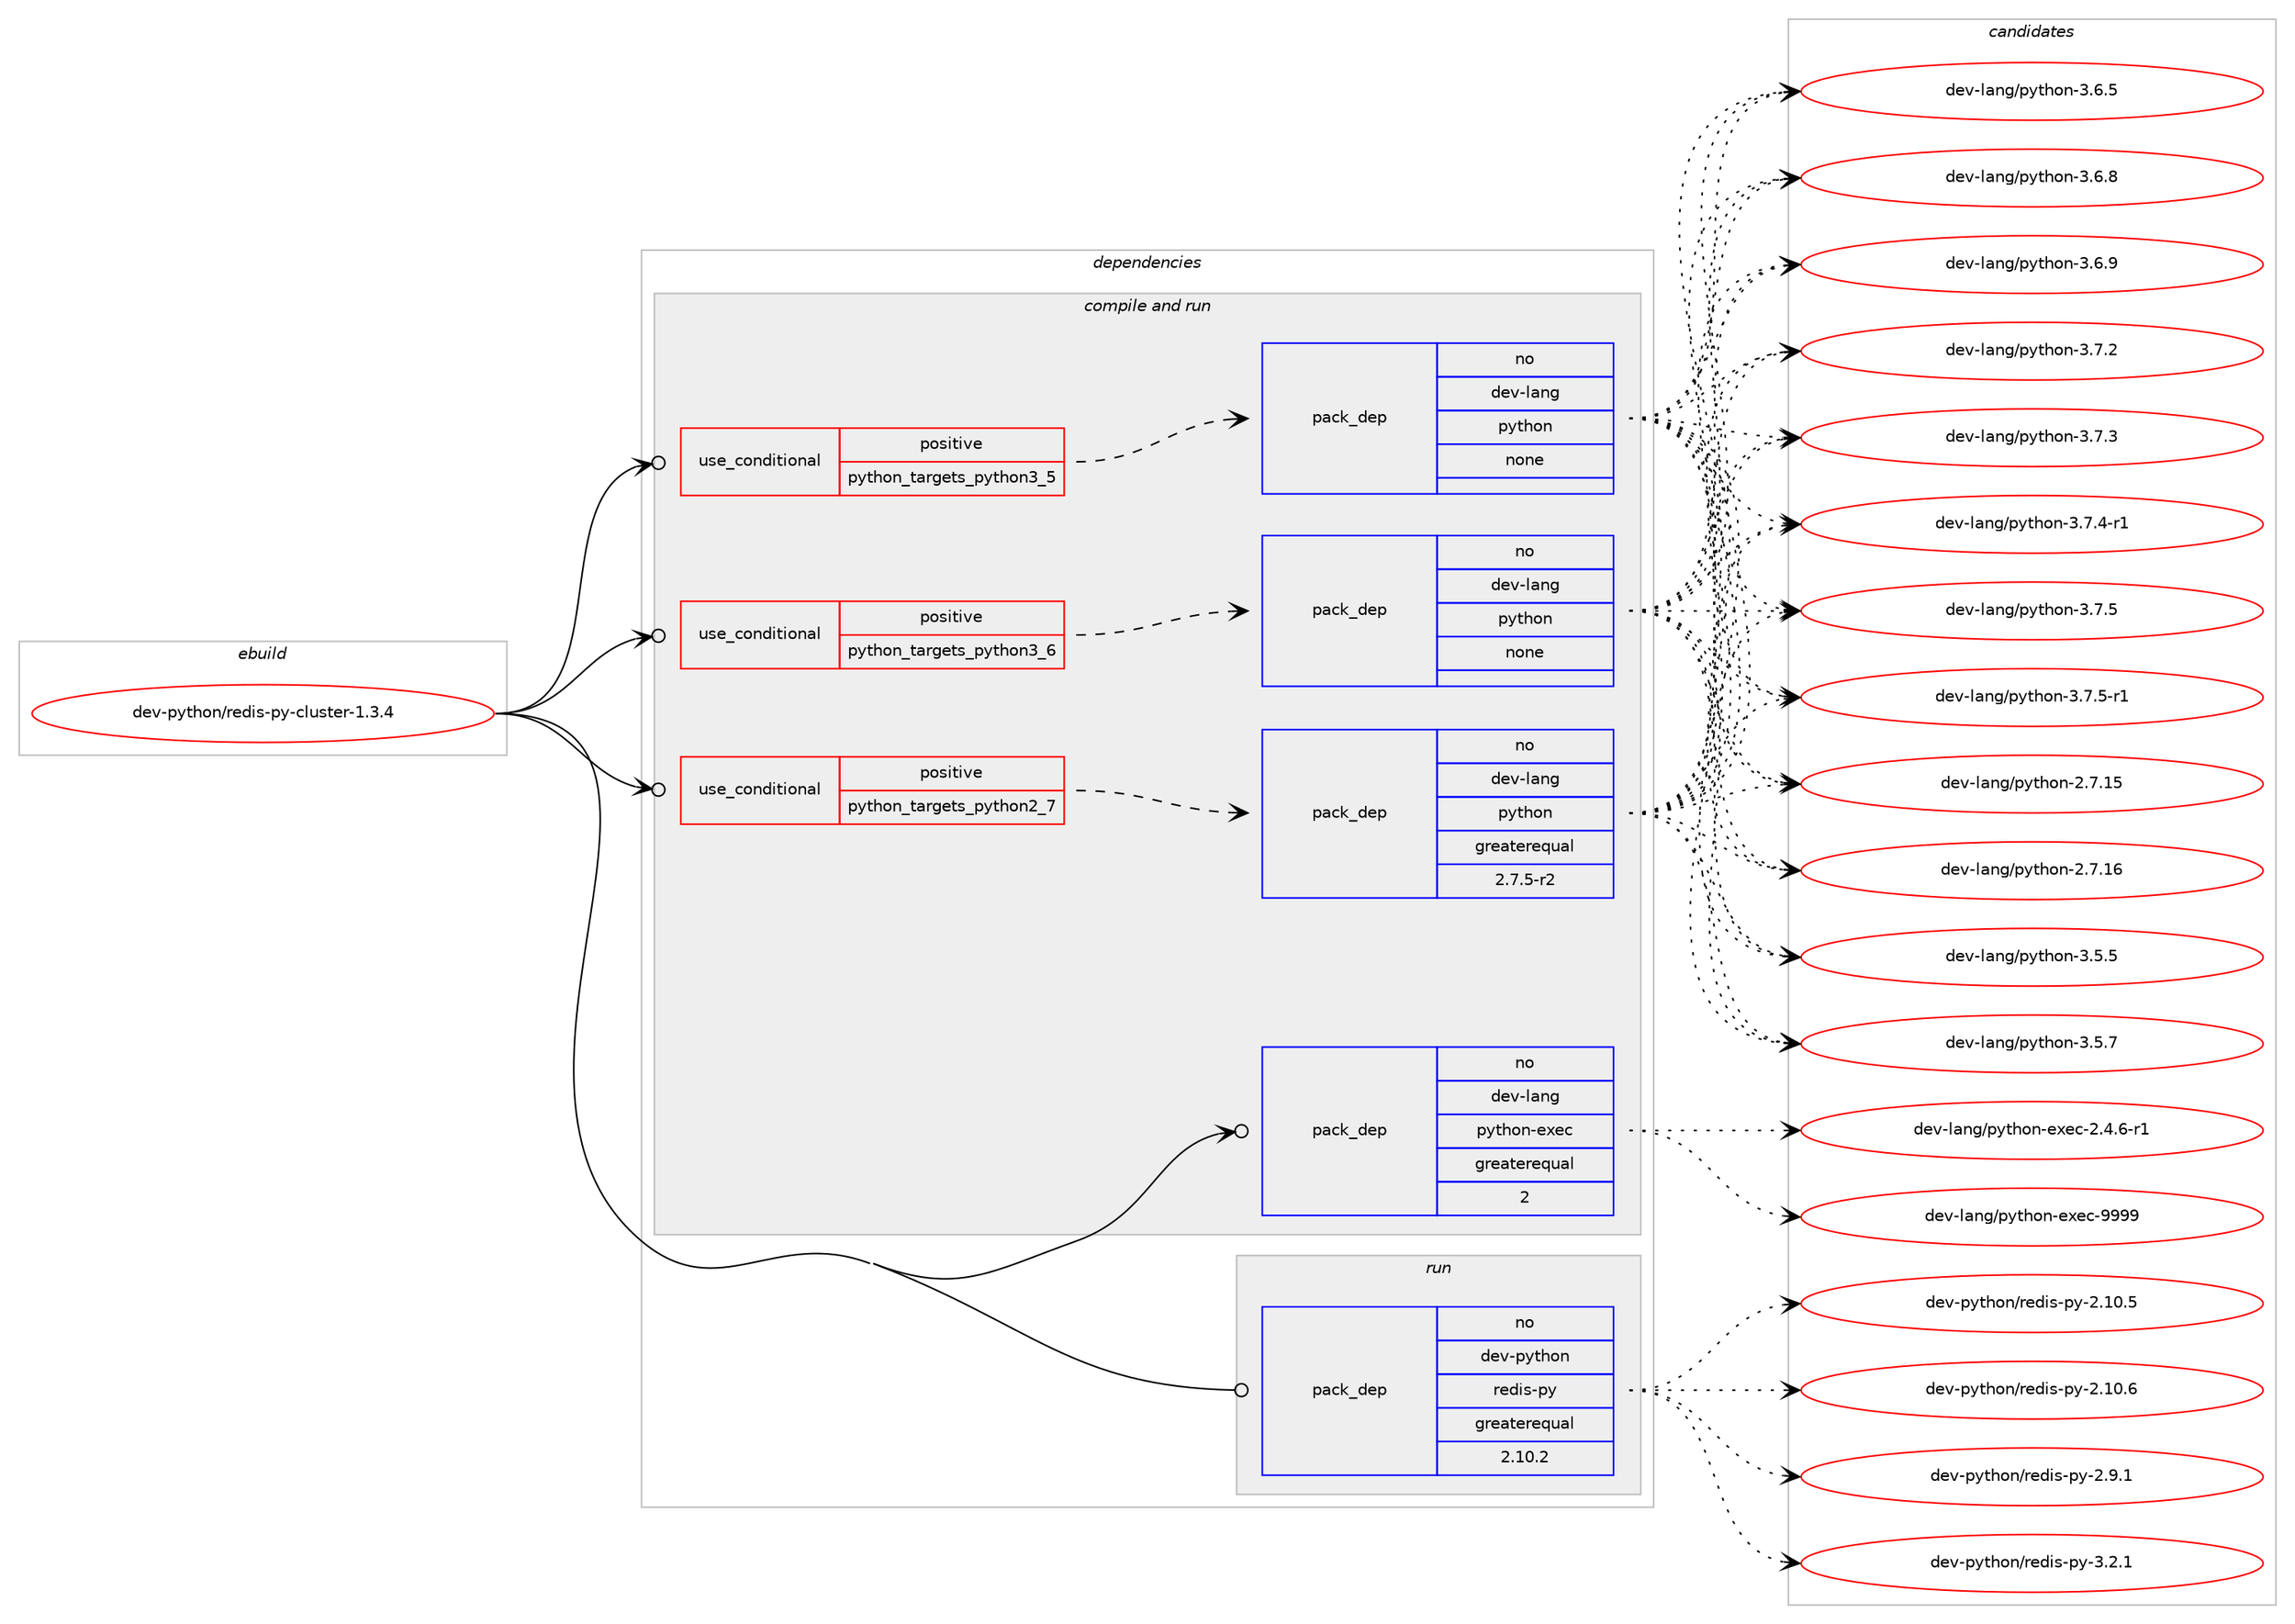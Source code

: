 digraph prolog {

# *************
# Graph options
# *************

newrank=true;
concentrate=true;
compound=true;
graph [rankdir=LR,fontname=Helvetica,fontsize=10,ranksep=1.5];#, ranksep=2.5, nodesep=0.2];
edge  [arrowhead=vee];
node  [fontname=Helvetica,fontsize=10];

# **********
# The ebuild
# **********

subgraph cluster_leftcol {
color=gray;
rank=same;
label=<<i>ebuild</i>>;
id [label="dev-python/redis-py-cluster-1.3.4", color=red, width=4, href="../dev-python/redis-py-cluster-1.3.4.svg"];
}

# ****************
# The dependencies
# ****************

subgraph cluster_midcol {
color=gray;
label=<<i>dependencies</i>>;
subgraph cluster_compile {
fillcolor="#eeeeee";
style=filled;
label=<<i>compile</i>>;
}
subgraph cluster_compileandrun {
fillcolor="#eeeeee";
style=filled;
label=<<i>compile and run</i>>;
subgraph cond148489 {
dependency634742 [label=<<TABLE BORDER="0" CELLBORDER="1" CELLSPACING="0" CELLPADDING="4"><TR><TD ROWSPAN="3" CELLPADDING="10">use_conditional</TD></TR><TR><TD>positive</TD></TR><TR><TD>python_targets_python2_7</TD></TR></TABLE>>, shape=none, color=red];
subgraph pack474374 {
dependency634743 [label=<<TABLE BORDER="0" CELLBORDER="1" CELLSPACING="0" CELLPADDING="4" WIDTH="220"><TR><TD ROWSPAN="6" CELLPADDING="30">pack_dep</TD></TR><TR><TD WIDTH="110">no</TD></TR><TR><TD>dev-lang</TD></TR><TR><TD>python</TD></TR><TR><TD>greaterequal</TD></TR><TR><TD>2.7.5-r2</TD></TR></TABLE>>, shape=none, color=blue];
}
dependency634742:e -> dependency634743:w [weight=20,style="dashed",arrowhead="vee"];
}
id:e -> dependency634742:w [weight=20,style="solid",arrowhead="odotvee"];
subgraph cond148490 {
dependency634744 [label=<<TABLE BORDER="0" CELLBORDER="1" CELLSPACING="0" CELLPADDING="4"><TR><TD ROWSPAN="3" CELLPADDING="10">use_conditional</TD></TR><TR><TD>positive</TD></TR><TR><TD>python_targets_python3_5</TD></TR></TABLE>>, shape=none, color=red];
subgraph pack474375 {
dependency634745 [label=<<TABLE BORDER="0" CELLBORDER="1" CELLSPACING="0" CELLPADDING="4" WIDTH="220"><TR><TD ROWSPAN="6" CELLPADDING="30">pack_dep</TD></TR><TR><TD WIDTH="110">no</TD></TR><TR><TD>dev-lang</TD></TR><TR><TD>python</TD></TR><TR><TD>none</TD></TR><TR><TD></TD></TR></TABLE>>, shape=none, color=blue];
}
dependency634744:e -> dependency634745:w [weight=20,style="dashed",arrowhead="vee"];
}
id:e -> dependency634744:w [weight=20,style="solid",arrowhead="odotvee"];
subgraph cond148491 {
dependency634746 [label=<<TABLE BORDER="0" CELLBORDER="1" CELLSPACING="0" CELLPADDING="4"><TR><TD ROWSPAN="3" CELLPADDING="10">use_conditional</TD></TR><TR><TD>positive</TD></TR><TR><TD>python_targets_python3_6</TD></TR></TABLE>>, shape=none, color=red];
subgraph pack474376 {
dependency634747 [label=<<TABLE BORDER="0" CELLBORDER="1" CELLSPACING="0" CELLPADDING="4" WIDTH="220"><TR><TD ROWSPAN="6" CELLPADDING="30">pack_dep</TD></TR><TR><TD WIDTH="110">no</TD></TR><TR><TD>dev-lang</TD></TR><TR><TD>python</TD></TR><TR><TD>none</TD></TR><TR><TD></TD></TR></TABLE>>, shape=none, color=blue];
}
dependency634746:e -> dependency634747:w [weight=20,style="dashed",arrowhead="vee"];
}
id:e -> dependency634746:w [weight=20,style="solid",arrowhead="odotvee"];
subgraph pack474377 {
dependency634748 [label=<<TABLE BORDER="0" CELLBORDER="1" CELLSPACING="0" CELLPADDING="4" WIDTH="220"><TR><TD ROWSPAN="6" CELLPADDING="30">pack_dep</TD></TR><TR><TD WIDTH="110">no</TD></TR><TR><TD>dev-lang</TD></TR><TR><TD>python-exec</TD></TR><TR><TD>greaterequal</TD></TR><TR><TD>2</TD></TR></TABLE>>, shape=none, color=blue];
}
id:e -> dependency634748:w [weight=20,style="solid",arrowhead="odotvee"];
}
subgraph cluster_run {
fillcolor="#eeeeee";
style=filled;
label=<<i>run</i>>;
subgraph pack474378 {
dependency634749 [label=<<TABLE BORDER="0" CELLBORDER="1" CELLSPACING="0" CELLPADDING="4" WIDTH="220"><TR><TD ROWSPAN="6" CELLPADDING="30">pack_dep</TD></TR><TR><TD WIDTH="110">no</TD></TR><TR><TD>dev-python</TD></TR><TR><TD>redis-py</TD></TR><TR><TD>greaterequal</TD></TR><TR><TD>2.10.2</TD></TR></TABLE>>, shape=none, color=blue];
}
id:e -> dependency634749:w [weight=20,style="solid",arrowhead="odot"];
}
}

# **************
# The candidates
# **************

subgraph cluster_choices {
rank=same;
color=gray;
label=<<i>candidates</i>>;

subgraph choice474374 {
color=black;
nodesep=1;
choice10010111845108971101034711212111610411111045504655464953 [label="dev-lang/python-2.7.15", color=red, width=4,href="../dev-lang/python-2.7.15.svg"];
choice10010111845108971101034711212111610411111045504655464954 [label="dev-lang/python-2.7.16", color=red, width=4,href="../dev-lang/python-2.7.16.svg"];
choice100101118451089711010347112121116104111110455146534653 [label="dev-lang/python-3.5.5", color=red, width=4,href="../dev-lang/python-3.5.5.svg"];
choice100101118451089711010347112121116104111110455146534655 [label="dev-lang/python-3.5.7", color=red, width=4,href="../dev-lang/python-3.5.7.svg"];
choice100101118451089711010347112121116104111110455146544653 [label="dev-lang/python-3.6.5", color=red, width=4,href="../dev-lang/python-3.6.5.svg"];
choice100101118451089711010347112121116104111110455146544656 [label="dev-lang/python-3.6.8", color=red, width=4,href="../dev-lang/python-3.6.8.svg"];
choice100101118451089711010347112121116104111110455146544657 [label="dev-lang/python-3.6.9", color=red, width=4,href="../dev-lang/python-3.6.9.svg"];
choice100101118451089711010347112121116104111110455146554650 [label="dev-lang/python-3.7.2", color=red, width=4,href="../dev-lang/python-3.7.2.svg"];
choice100101118451089711010347112121116104111110455146554651 [label="dev-lang/python-3.7.3", color=red, width=4,href="../dev-lang/python-3.7.3.svg"];
choice1001011184510897110103471121211161041111104551465546524511449 [label="dev-lang/python-3.7.4-r1", color=red, width=4,href="../dev-lang/python-3.7.4-r1.svg"];
choice100101118451089711010347112121116104111110455146554653 [label="dev-lang/python-3.7.5", color=red, width=4,href="../dev-lang/python-3.7.5.svg"];
choice1001011184510897110103471121211161041111104551465546534511449 [label="dev-lang/python-3.7.5-r1", color=red, width=4,href="../dev-lang/python-3.7.5-r1.svg"];
dependency634743:e -> choice10010111845108971101034711212111610411111045504655464953:w [style=dotted,weight="100"];
dependency634743:e -> choice10010111845108971101034711212111610411111045504655464954:w [style=dotted,weight="100"];
dependency634743:e -> choice100101118451089711010347112121116104111110455146534653:w [style=dotted,weight="100"];
dependency634743:e -> choice100101118451089711010347112121116104111110455146534655:w [style=dotted,weight="100"];
dependency634743:e -> choice100101118451089711010347112121116104111110455146544653:w [style=dotted,weight="100"];
dependency634743:e -> choice100101118451089711010347112121116104111110455146544656:w [style=dotted,weight="100"];
dependency634743:e -> choice100101118451089711010347112121116104111110455146544657:w [style=dotted,weight="100"];
dependency634743:e -> choice100101118451089711010347112121116104111110455146554650:w [style=dotted,weight="100"];
dependency634743:e -> choice100101118451089711010347112121116104111110455146554651:w [style=dotted,weight="100"];
dependency634743:e -> choice1001011184510897110103471121211161041111104551465546524511449:w [style=dotted,weight="100"];
dependency634743:e -> choice100101118451089711010347112121116104111110455146554653:w [style=dotted,weight="100"];
dependency634743:e -> choice1001011184510897110103471121211161041111104551465546534511449:w [style=dotted,weight="100"];
}
subgraph choice474375 {
color=black;
nodesep=1;
choice10010111845108971101034711212111610411111045504655464953 [label="dev-lang/python-2.7.15", color=red, width=4,href="../dev-lang/python-2.7.15.svg"];
choice10010111845108971101034711212111610411111045504655464954 [label="dev-lang/python-2.7.16", color=red, width=4,href="../dev-lang/python-2.7.16.svg"];
choice100101118451089711010347112121116104111110455146534653 [label="dev-lang/python-3.5.5", color=red, width=4,href="../dev-lang/python-3.5.5.svg"];
choice100101118451089711010347112121116104111110455146534655 [label="dev-lang/python-3.5.7", color=red, width=4,href="../dev-lang/python-3.5.7.svg"];
choice100101118451089711010347112121116104111110455146544653 [label="dev-lang/python-3.6.5", color=red, width=4,href="../dev-lang/python-3.6.5.svg"];
choice100101118451089711010347112121116104111110455146544656 [label="dev-lang/python-3.6.8", color=red, width=4,href="../dev-lang/python-3.6.8.svg"];
choice100101118451089711010347112121116104111110455146544657 [label="dev-lang/python-3.6.9", color=red, width=4,href="../dev-lang/python-3.6.9.svg"];
choice100101118451089711010347112121116104111110455146554650 [label="dev-lang/python-3.7.2", color=red, width=4,href="../dev-lang/python-3.7.2.svg"];
choice100101118451089711010347112121116104111110455146554651 [label="dev-lang/python-3.7.3", color=red, width=4,href="../dev-lang/python-3.7.3.svg"];
choice1001011184510897110103471121211161041111104551465546524511449 [label="dev-lang/python-3.7.4-r1", color=red, width=4,href="../dev-lang/python-3.7.4-r1.svg"];
choice100101118451089711010347112121116104111110455146554653 [label="dev-lang/python-3.7.5", color=red, width=4,href="../dev-lang/python-3.7.5.svg"];
choice1001011184510897110103471121211161041111104551465546534511449 [label="dev-lang/python-3.7.5-r1", color=red, width=4,href="../dev-lang/python-3.7.5-r1.svg"];
dependency634745:e -> choice10010111845108971101034711212111610411111045504655464953:w [style=dotted,weight="100"];
dependency634745:e -> choice10010111845108971101034711212111610411111045504655464954:w [style=dotted,weight="100"];
dependency634745:e -> choice100101118451089711010347112121116104111110455146534653:w [style=dotted,weight="100"];
dependency634745:e -> choice100101118451089711010347112121116104111110455146534655:w [style=dotted,weight="100"];
dependency634745:e -> choice100101118451089711010347112121116104111110455146544653:w [style=dotted,weight="100"];
dependency634745:e -> choice100101118451089711010347112121116104111110455146544656:w [style=dotted,weight="100"];
dependency634745:e -> choice100101118451089711010347112121116104111110455146544657:w [style=dotted,weight="100"];
dependency634745:e -> choice100101118451089711010347112121116104111110455146554650:w [style=dotted,weight="100"];
dependency634745:e -> choice100101118451089711010347112121116104111110455146554651:w [style=dotted,weight="100"];
dependency634745:e -> choice1001011184510897110103471121211161041111104551465546524511449:w [style=dotted,weight="100"];
dependency634745:e -> choice100101118451089711010347112121116104111110455146554653:w [style=dotted,weight="100"];
dependency634745:e -> choice1001011184510897110103471121211161041111104551465546534511449:w [style=dotted,weight="100"];
}
subgraph choice474376 {
color=black;
nodesep=1;
choice10010111845108971101034711212111610411111045504655464953 [label="dev-lang/python-2.7.15", color=red, width=4,href="../dev-lang/python-2.7.15.svg"];
choice10010111845108971101034711212111610411111045504655464954 [label="dev-lang/python-2.7.16", color=red, width=4,href="../dev-lang/python-2.7.16.svg"];
choice100101118451089711010347112121116104111110455146534653 [label="dev-lang/python-3.5.5", color=red, width=4,href="../dev-lang/python-3.5.5.svg"];
choice100101118451089711010347112121116104111110455146534655 [label="dev-lang/python-3.5.7", color=red, width=4,href="../dev-lang/python-3.5.7.svg"];
choice100101118451089711010347112121116104111110455146544653 [label="dev-lang/python-3.6.5", color=red, width=4,href="../dev-lang/python-3.6.5.svg"];
choice100101118451089711010347112121116104111110455146544656 [label="dev-lang/python-3.6.8", color=red, width=4,href="../dev-lang/python-3.6.8.svg"];
choice100101118451089711010347112121116104111110455146544657 [label="dev-lang/python-3.6.9", color=red, width=4,href="../dev-lang/python-3.6.9.svg"];
choice100101118451089711010347112121116104111110455146554650 [label="dev-lang/python-3.7.2", color=red, width=4,href="../dev-lang/python-3.7.2.svg"];
choice100101118451089711010347112121116104111110455146554651 [label="dev-lang/python-3.7.3", color=red, width=4,href="../dev-lang/python-3.7.3.svg"];
choice1001011184510897110103471121211161041111104551465546524511449 [label="dev-lang/python-3.7.4-r1", color=red, width=4,href="../dev-lang/python-3.7.4-r1.svg"];
choice100101118451089711010347112121116104111110455146554653 [label="dev-lang/python-3.7.5", color=red, width=4,href="../dev-lang/python-3.7.5.svg"];
choice1001011184510897110103471121211161041111104551465546534511449 [label="dev-lang/python-3.7.5-r1", color=red, width=4,href="../dev-lang/python-3.7.5-r1.svg"];
dependency634747:e -> choice10010111845108971101034711212111610411111045504655464953:w [style=dotted,weight="100"];
dependency634747:e -> choice10010111845108971101034711212111610411111045504655464954:w [style=dotted,weight="100"];
dependency634747:e -> choice100101118451089711010347112121116104111110455146534653:w [style=dotted,weight="100"];
dependency634747:e -> choice100101118451089711010347112121116104111110455146534655:w [style=dotted,weight="100"];
dependency634747:e -> choice100101118451089711010347112121116104111110455146544653:w [style=dotted,weight="100"];
dependency634747:e -> choice100101118451089711010347112121116104111110455146544656:w [style=dotted,weight="100"];
dependency634747:e -> choice100101118451089711010347112121116104111110455146544657:w [style=dotted,weight="100"];
dependency634747:e -> choice100101118451089711010347112121116104111110455146554650:w [style=dotted,weight="100"];
dependency634747:e -> choice100101118451089711010347112121116104111110455146554651:w [style=dotted,weight="100"];
dependency634747:e -> choice1001011184510897110103471121211161041111104551465546524511449:w [style=dotted,weight="100"];
dependency634747:e -> choice100101118451089711010347112121116104111110455146554653:w [style=dotted,weight="100"];
dependency634747:e -> choice1001011184510897110103471121211161041111104551465546534511449:w [style=dotted,weight="100"];
}
subgraph choice474377 {
color=black;
nodesep=1;
choice10010111845108971101034711212111610411111045101120101994550465246544511449 [label="dev-lang/python-exec-2.4.6-r1", color=red, width=4,href="../dev-lang/python-exec-2.4.6-r1.svg"];
choice10010111845108971101034711212111610411111045101120101994557575757 [label="dev-lang/python-exec-9999", color=red, width=4,href="../dev-lang/python-exec-9999.svg"];
dependency634748:e -> choice10010111845108971101034711212111610411111045101120101994550465246544511449:w [style=dotted,weight="100"];
dependency634748:e -> choice10010111845108971101034711212111610411111045101120101994557575757:w [style=dotted,weight="100"];
}
subgraph choice474378 {
color=black;
nodesep=1;
choice10010111845112121116104111110471141011001051154511212145504649484653 [label="dev-python/redis-py-2.10.5", color=red, width=4,href="../dev-python/redis-py-2.10.5.svg"];
choice10010111845112121116104111110471141011001051154511212145504649484654 [label="dev-python/redis-py-2.10.6", color=red, width=4,href="../dev-python/redis-py-2.10.6.svg"];
choice100101118451121211161041111104711410110010511545112121455046574649 [label="dev-python/redis-py-2.9.1", color=red, width=4,href="../dev-python/redis-py-2.9.1.svg"];
choice100101118451121211161041111104711410110010511545112121455146504649 [label="dev-python/redis-py-3.2.1", color=red, width=4,href="../dev-python/redis-py-3.2.1.svg"];
dependency634749:e -> choice10010111845112121116104111110471141011001051154511212145504649484653:w [style=dotted,weight="100"];
dependency634749:e -> choice10010111845112121116104111110471141011001051154511212145504649484654:w [style=dotted,weight="100"];
dependency634749:e -> choice100101118451121211161041111104711410110010511545112121455046574649:w [style=dotted,weight="100"];
dependency634749:e -> choice100101118451121211161041111104711410110010511545112121455146504649:w [style=dotted,weight="100"];
}
}

}
